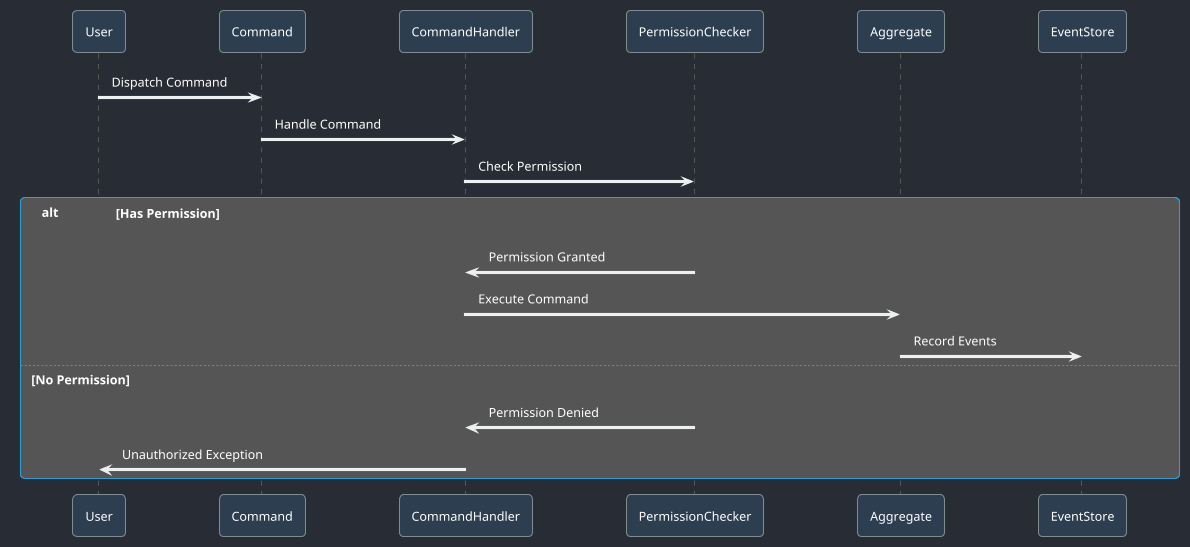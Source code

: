 
@startuml Event Sourcing Permissions Dark (Dark Mode)

' Dark mode theme
!theme cyborg
skinparam backgroundColor #282c34
skinparam ArrowColor #ecf0f1
skinparam shadowing false
skinparam DefaultFontColor #FFFFFF

' Define styles
skinparam participant {
    BackgroundColor #2c3e50
    BorderColor #7f8c8d
    FontColor #FFFFFF
}

skinparam actor {
    BackgroundColor #34495e
    BorderColor #7f8c8d
    FontColor #FFFFFF
}


    participant User
    participant Command
    participant CommandHandler
    participant PermissionChecker
    participant Aggregate
    participant EventStore
    
    User -> Command: Dispatch Command
    Command -> CommandHandler: Handle Command
    CommandHandler -> PermissionChecker: Check Permission
    alt Has Permission
        PermissionChecker -> CommandHandler: Permission Granted
        CommandHandler -> Aggregate: Execute Command
        Aggregate -> EventStore: Record Events
    else No Permission
        PermissionChecker -> CommandHandler: Permission Denied
        CommandHandler -> User: Unauthorized Exception
    end
@enduml